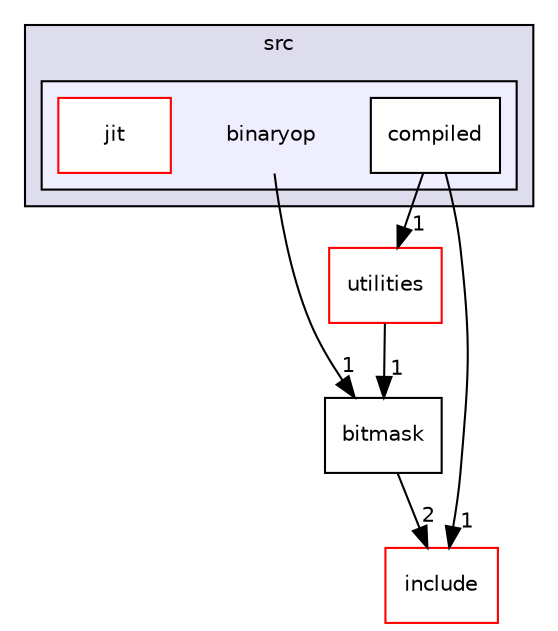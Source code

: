 digraph "binaryop" {
  compound=true
  node [ fontsize="10", fontname="Helvetica"];
  edge [ labelfontsize="10", labelfontname="Helvetica"];
  subgraph clusterdir_68267d1309a1af8e8297ef4c3efbcdba {
    graph [ bgcolor="#ddddee", pencolor="black", label="src" fontname="Helvetica", fontsize="10", URL="dir_68267d1309a1af8e8297ef4c3efbcdba.html"]
  subgraph clusterdir_603c758ed537256676308de307183472 {
    graph [ bgcolor="#eeeeff", pencolor="black", label="" URL="dir_603c758ed537256676308de307183472.html"];
    dir_603c758ed537256676308de307183472 [shape=plaintext label="binaryop"];
    dir_bc1f78399249a0283681442e215234db [shape=box label="compiled" color="black" fillcolor="white" style="filled" URL="dir_bc1f78399249a0283681442e215234db.html"];
    dir_3f2f169de9c167b7d0d9568e77fda20b [shape=box label="jit" color="red" fillcolor="white" style="filled" URL="dir_3f2f169de9c167b7d0d9568e77fda20b.html"];
  }
  }
  dir_d44c64559bbebec7f509842c48db8b23 [shape=box label="include" fillcolor="white" style="filled" color="red" URL="dir_d44c64559bbebec7f509842c48db8b23.html"];
  dir_7b5d38f1875f1b693f62ca6a108a1129 [shape=box label="utilities" fillcolor="white" style="filled" color="red" URL="dir_7b5d38f1875f1b693f62ca6a108a1129.html"];
  dir_8af788da82510e5633fff7e15680126e [shape=box label="bitmask" URL="dir_8af788da82510e5633fff7e15680126e.html"];
  dir_603c758ed537256676308de307183472->dir_8af788da82510e5633fff7e15680126e [headlabel="1", labeldistance=1.5 headhref="dir_000003_000007.html"];
  dir_bc1f78399249a0283681442e215234db->dir_d44c64559bbebec7f509842c48db8b23 [headlabel="1", labeldistance=1.5 headhref="dir_000004_000005.html"];
  dir_bc1f78399249a0283681442e215234db->dir_7b5d38f1875f1b693f62ca6a108a1129 [headlabel="1", labeldistance=1.5 headhref="dir_000004_000008.html"];
  dir_7b5d38f1875f1b693f62ca6a108a1129->dir_8af788da82510e5633fff7e15680126e [headlabel="1", labeldistance=1.5 headhref="dir_000008_000007.html"];
  dir_8af788da82510e5633fff7e15680126e->dir_d44c64559bbebec7f509842c48db8b23 [headlabel="2", labeldistance=1.5 headhref="dir_000007_000005.html"];
}
